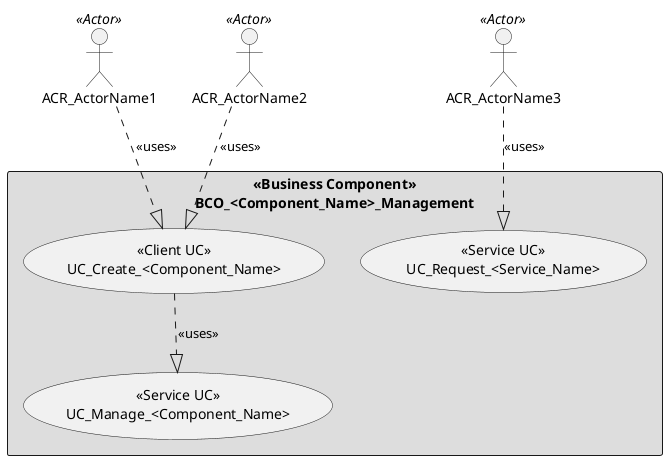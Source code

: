 @startuml
ACR_ActorName1 << Actor >>
ACR_ActorName2  << Actor >>
ACR_ActorName3 << Actor >>
rectangle "<<Business Component>>\nBCO_<Component_Name>_Management" #DDDDDD {
  (<<Client UC>>\nUC_Create_<Component_Name>) as UC_Create_ComponentName
  (<<Service UC>>\nUC_Manage_<Component_Name>) as UC_Manage_ComponentName
  (<<Service UC>>\nUC_Request_<Service_Name>) as UC_Request_ServiceName

ACR_ActorName1 ..|> UC_Create_ComponentName : <<uses>>
ACR_ActorName2 ..|> UC_Create_ComponentName : <<uses>>

UC_Create_ComponentName ..|> UC_Manage_ComponentName : <<uses>>

ACR_ActorName3 ..|> UC_Request_ServiceName : <<uses>>
}
@enduml
